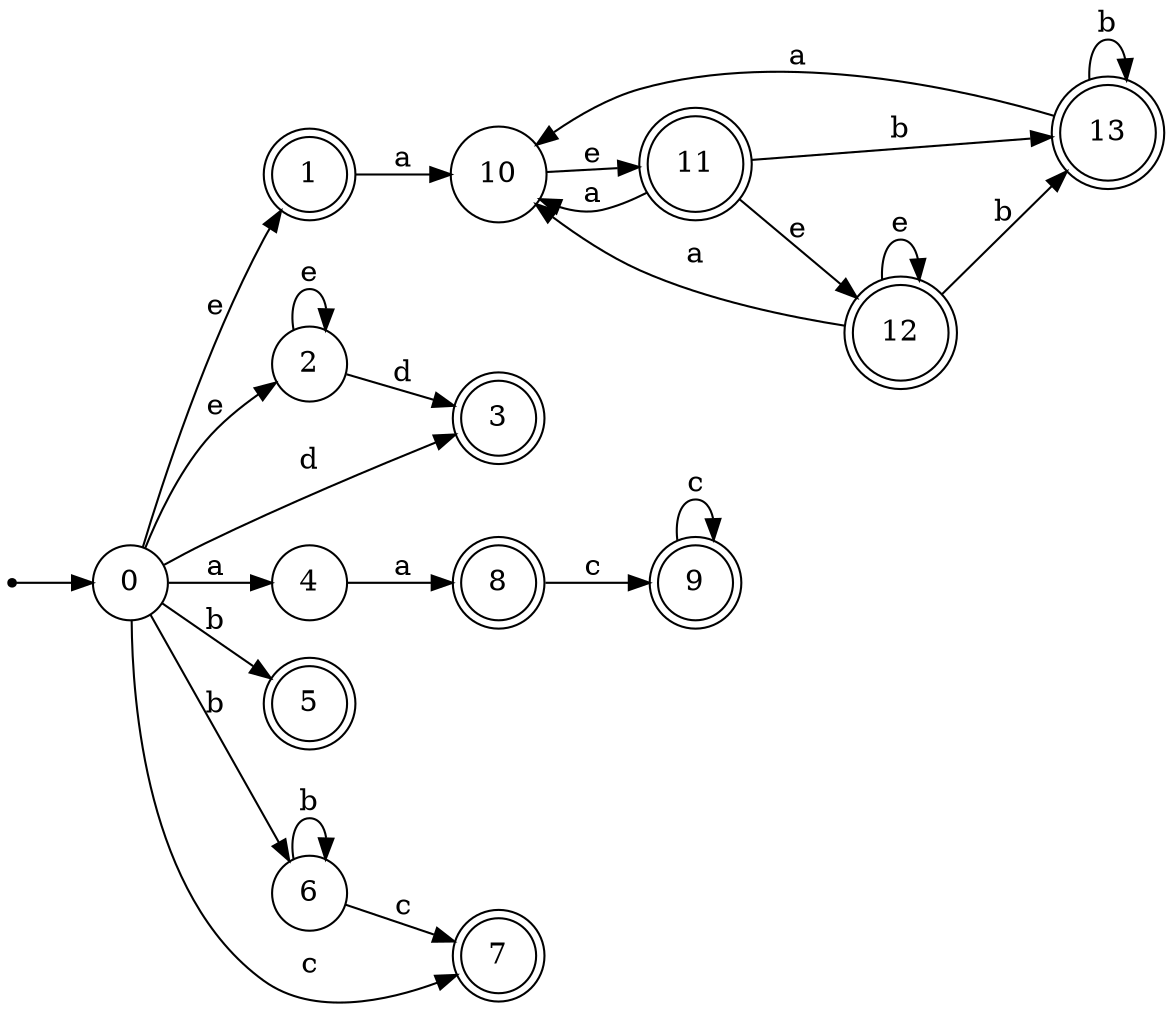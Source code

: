 digraph finite_state_machine {
rankdir=LR;
size="20,20";
node [shape = point]; "dummy0"
node [shape = circle]; "0";
"dummy0" -> "0";
node [shape = doublecircle]; "1";node [shape = circle]; "2";
node [shape = doublecircle]; "3";node [shape = circle]; "4";
node [shape = doublecircle]; "5";node [shape = circle]; "6";
node [shape = doublecircle]; "7";node [shape = doublecircle]; "8";node [shape = doublecircle]; "9";node [shape = circle]; "10";
node [shape = doublecircle]; "11";node [shape = doublecircle]; "12";node [shape = doublecircle]; "13";"0" -> "1" [label = "e"];
 "0" -> "2" [label = "e"];
 "0" -> "3" [label = "d"];
 "0" -> "4" [label = "a"];
 "0" -> "5" [label = "b"];
 "0" -> "6" [label = "b"];
 "0" -> "7" [label = "c"];
 "6" -> "6" [label = "b"];
 "6" -> "7" [label = "c"];
 "4" -> "8" [label = "a"];
 "8" -> "9" [label = "c"];
 "9" -> "9" [label = "c"];
 "2" -> "2" [label = "e"];
 "2" -> "3" [label = "d"];
 "1" -> "10" [label = "a"];
 "10" -> "11" [label = "e"];
 "11" -> "10" [label = "a"];
 "11" -> "12" [label = "e"];
 "11" -> "13" [label = "b"];
 "13" -> "13" [label = "b"];
 "13" -> "10" [label = "a"];
 "12" -> "12" [label = "e"];
 "12" -> "10" [label = "a"];
 "12" -> "13" [label = "b"];
 }
